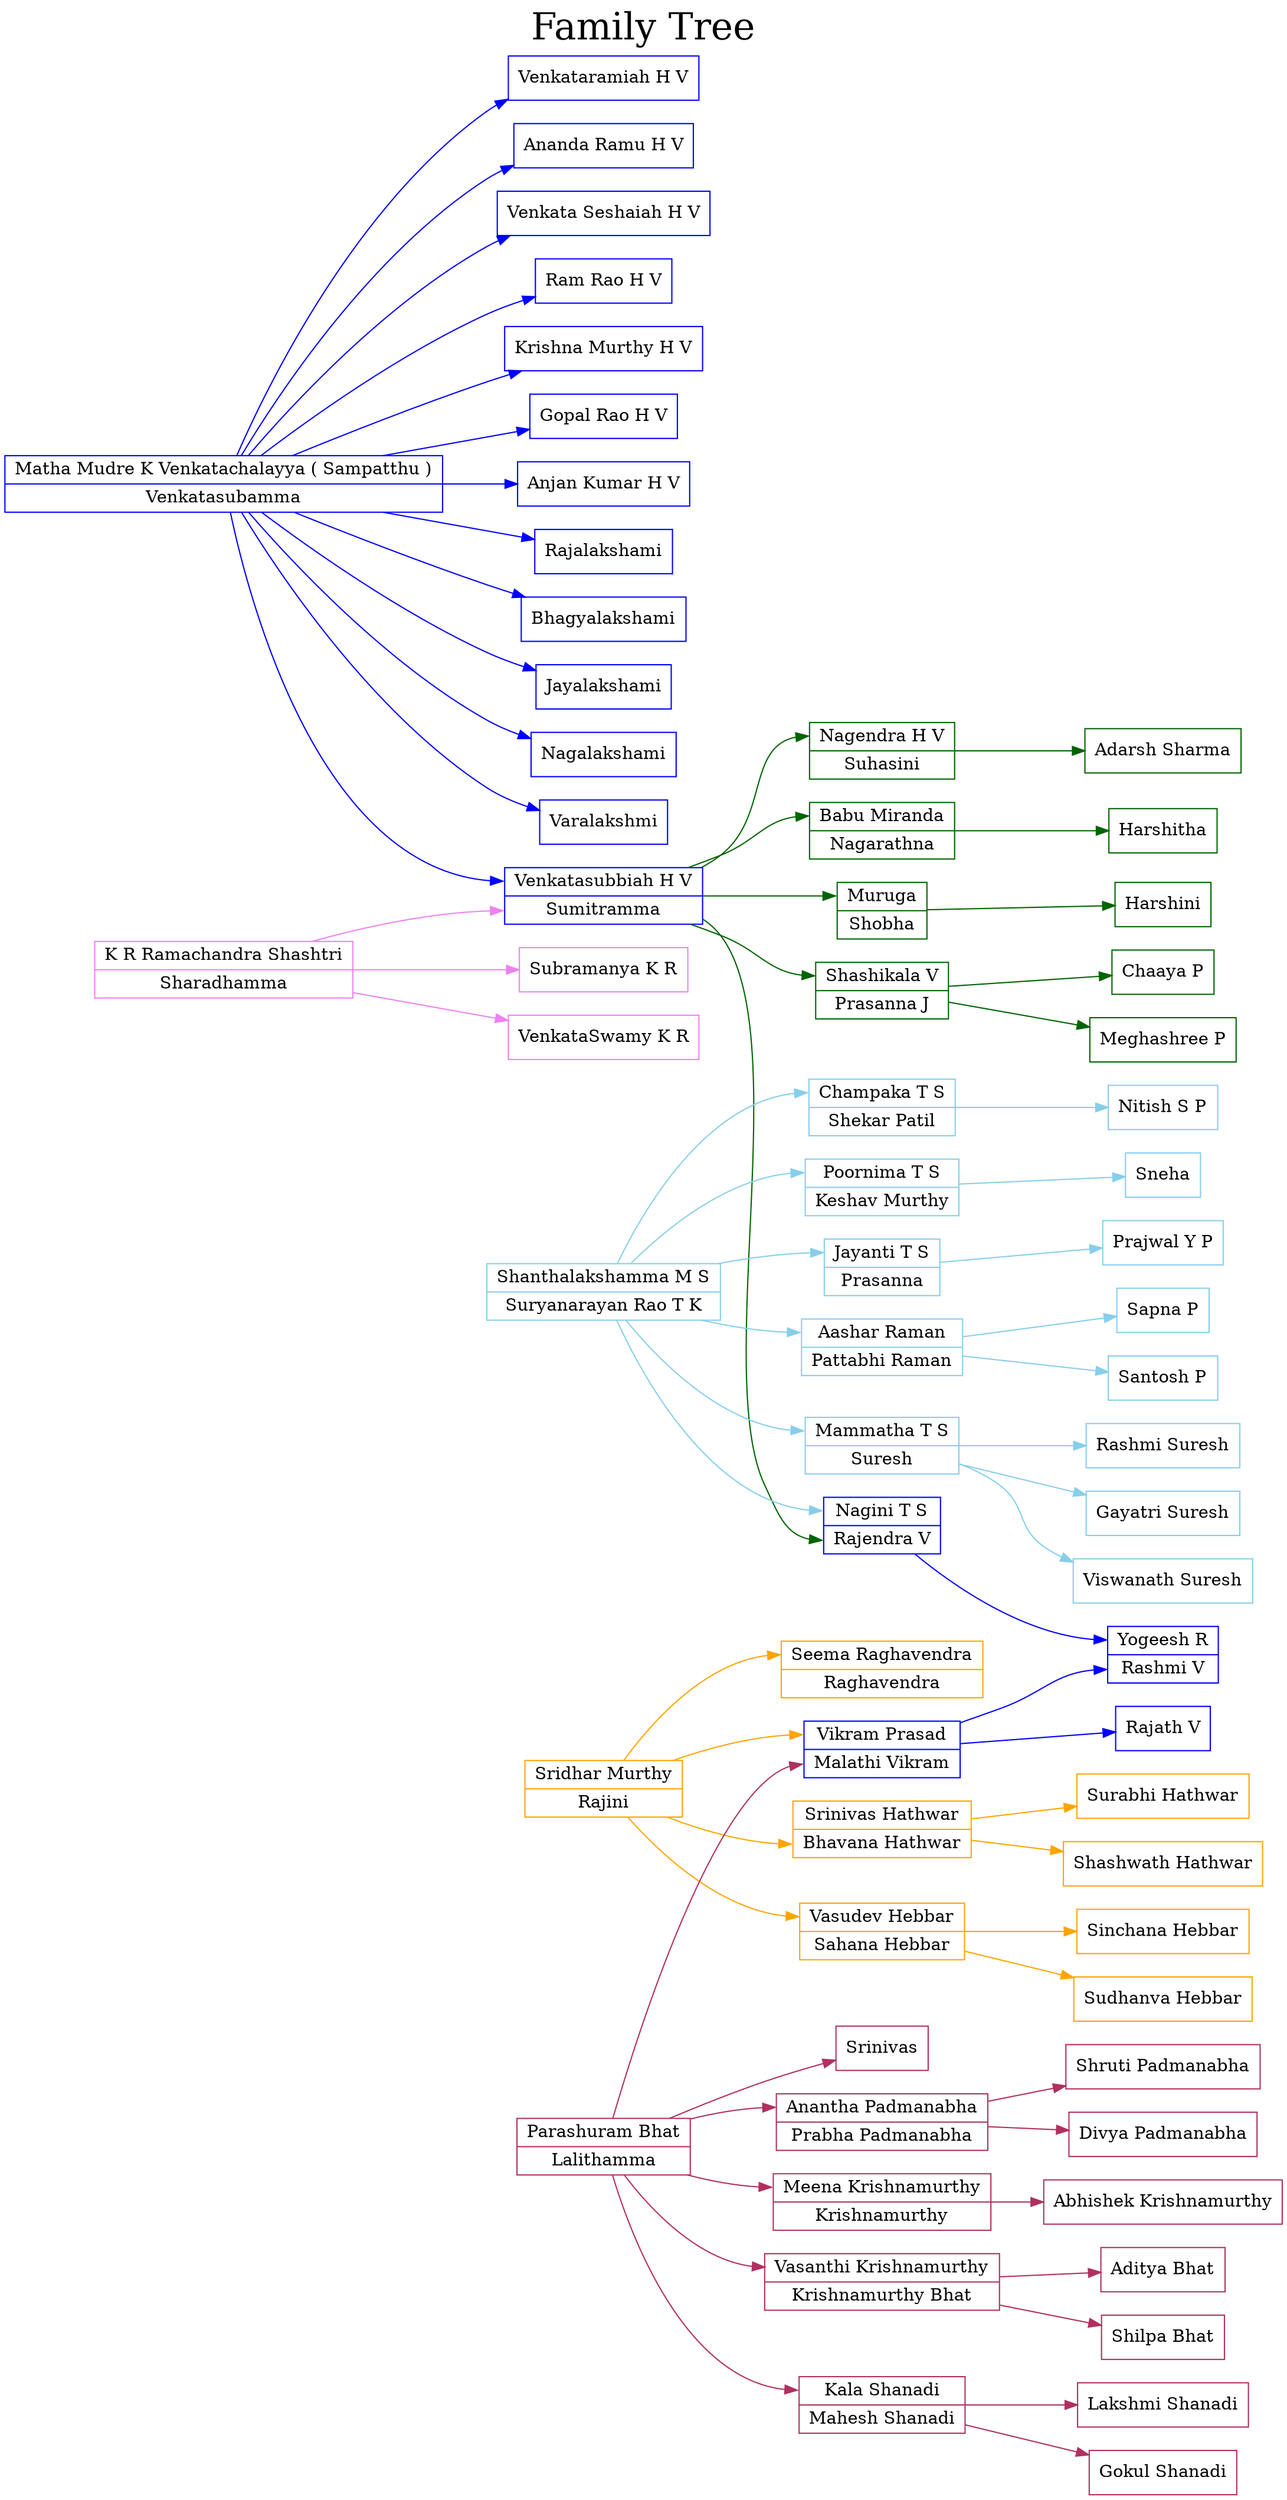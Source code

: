 # dot family_tree.dot -Tpng -Gdpi=300 -o family_tree.png

digraph family_tree {

     graph [label="Family Tree", labelloc=t, fontsize=30];

     rankdir=LR

     node [shape=record, color=Blue];
     edge [shape=record, color=Blue];

	# Own family
     structyogra [label="<yogr> Yogeesh R | <rav> Rashmi V"];

     structnts -> structyogra:yogr;

     structvp -> structyogra:rav;

     structvp -> "Rajath V";

     # Dad's family
     #subgraph cluster_1 {

          # --

          structmmkv [label="<mmkv> Matha Mudre K Venkatachalayya ( Sampatthu ) | <vsu> Venkatasubamma"];

          structmmkv -> structhv:hv;
          structmmkv -> "Venkataramiah H V";
          structmmkv -> "Ananda Ramu H V";
          structmmkv -> "Venkata Seshaiah H V";
          structmmkv -> "Ram Rao H V";
          structmmkv -> "Krishna Murthy H V";
          structmmkv -> "Gopal Rao H V";
          structmmkv -> "Anjan Kumar H V";
          structmmkv -> "Rajalakshami";
          structmmkv -> "Bhagyalakshami";
          structmmkv -> "Jayalakshami";
          structmmkv -> "Nagalakshami";
          structmmkv -> "Varalakshmi";

          # --

          node [shape=record, color=Violet];
          edge [shape=record, color=Violet];

          structkrrs [label="<krrs> K R Ramachandra Shashtri | <shar> Sharadhamma"];

          structkrrs -> structhv:su;
          structkrrs -> "Subramanya K R";
          structkrrs -> "VenkataSwamy K R";

          # --

          node [shape=record, color=DarkGreen];
          edge [shape=record, color=DarkGreen];

          structhv [label="<hv> Venkatasubbiah H V | <su> Sumitramma"];

          structhv -> structhvna:nhv;
          structhv -> structnts:rv;
          structhv -> structhvbabu:babuhv;
          structhv -> structhvmuruga:murugahv;
          structhv -> structhvshashi:shashihv;

          structhvna [label="<nhv> Nagendra H V | <suh> Suhasini"];
          structhvna -> "Adarsh Sharma";

          structhvbabu [label="<babuhv> Babu Miranda | <babunag> Nagarathna"];
          structhvbabu -> "Harshitha";

          structhvmuruga [label="<murugahv> Muruga | <murugashoba> Shobha"];
          structhvmuruga -> "Harshini";

          structhvshashi [label="<shashihv>  Shashikala V | <shashiprasanna> Prasanna J"];   
          structhvshashi -> "Meghashree P";
          structhvshashi -> "Chaaya P";

     #}

     # Mom's family
     #subgraph cluster_2 {

          node [shape=record, color=Skyblue];
          edge [shape=record, color=Skyblue];

          structmss [label="<mss> Shanthalakshamma M S | <tks> Suryanarayan Rao T K"];

          structar [label="<arr> Aashar Raman | <prr> Pattabhi Raman"];
          structmams [label="<mts> Mammatha T S | <sur> Suresh"];
          structnts [label="<nts> Nagini T S | <rv> Rajendra V"];
          structcha [label="<cts> Champaka T S | <sp> Shekar Patil"];
          structjay [label="<jts> Jayanti T S | <pra> Prasanna"];
          structpoor [label="<pts> Poornima T S | <km> Keshav Murthy"];

          structmss -> structar:arr;
          structmss -> structmams:mts;
          structmss -> structnts:nts;
          structmss -> structcha:cts;
          structmss -> structjay:jts;
          structmss -> structpoor:pts;

          structar -> "Santosh P";
          structar -> "Sapna P";

          structmams -> "Rashmi Suresh";
          structmams -> "Gayatri Suresh";
          structmams -> "Viswanath Suresh";

          structcha ->"Nitish S P";

          structjay -> "Prajwal Y P";

          structpoor -> "Sneha";
     #}

     # Wife's Dad's family
     #subgraph cluster_3 {

          node [shape=record, color=Orange];
          edge [shape=record, color=Orange];

          structsmur [label="<smur> Sridhar Murthy | <raj> Rajini"];

          structvp [label="<vkp> Vikram Prasad | <mvp> Malathi Vikram"];
          structvh [label="<vhe> Vasudev Hebbar | <sahh> Sahana Hebbar"];
          structsh [label="<srih> Srinivas Hathwar | <bhaha> Bhavana Hathwar"];
          structsr [label="<semr> Seema Raghavendra | <ragh> Raghavendra"];

          structsmur -> structvp:vkp;
          structsmur -> structvh:vhe;
          structsmur -> structsh:bhaha;
          structsmur -> structsr:semr;

          structvh -> "Sinchana Hebbar";
          structvh -> "Sudhanva Hebbar";

          structsh -> "Surabhi Hathwar";
          structsh -> "Shashwath Hathwar";
     #}

     # Wife's Mom's family
     #subgraph cluster_4 {

          node [shape=record, color=Maroon];
          edge [shape=record, color=Maroon   ];

          structpara [label="<parb> Parashuram Bhat | <lali> Lalithamma"];

          structanp [label="<ananp> Anantha Padmanabha | <prabh> Prabha Padmanabha"];
          structmee [label="<meen> Meena Krishnamurthy | <krish> Krishnamurthy"];
          structvas [label="<vasa> Vasanthi Krishnamurthy | <kbhat> Krishnamurthy Bhat"];
          structkal [label="<kala> Kala Shanadi | <mshanadi> Mahesh Shanadi"];
          structsri [label="<srini> Srinivas"];

          structpara -> structvp:mvp;
          structpara -> structanp:ananp;
          structpara -> structmee:meen;
          structpara -> structvas:vasa;
          structpara -> structkal:kala;
          structpara -> structsri:srini;

          structanp -> "Divya Padmanabha";
          structanp -> "Shruti Padmanabha";
         

          structmee -> "Abhishek Krishnamurthy";
         
          structvas -> "Shilpa Bhat";
          structvas -> "Aditya Bhat";

          structkal -> "Gokul Shanadi";
          structkal -> "Lakshmi Shanadi";

     #}

 }